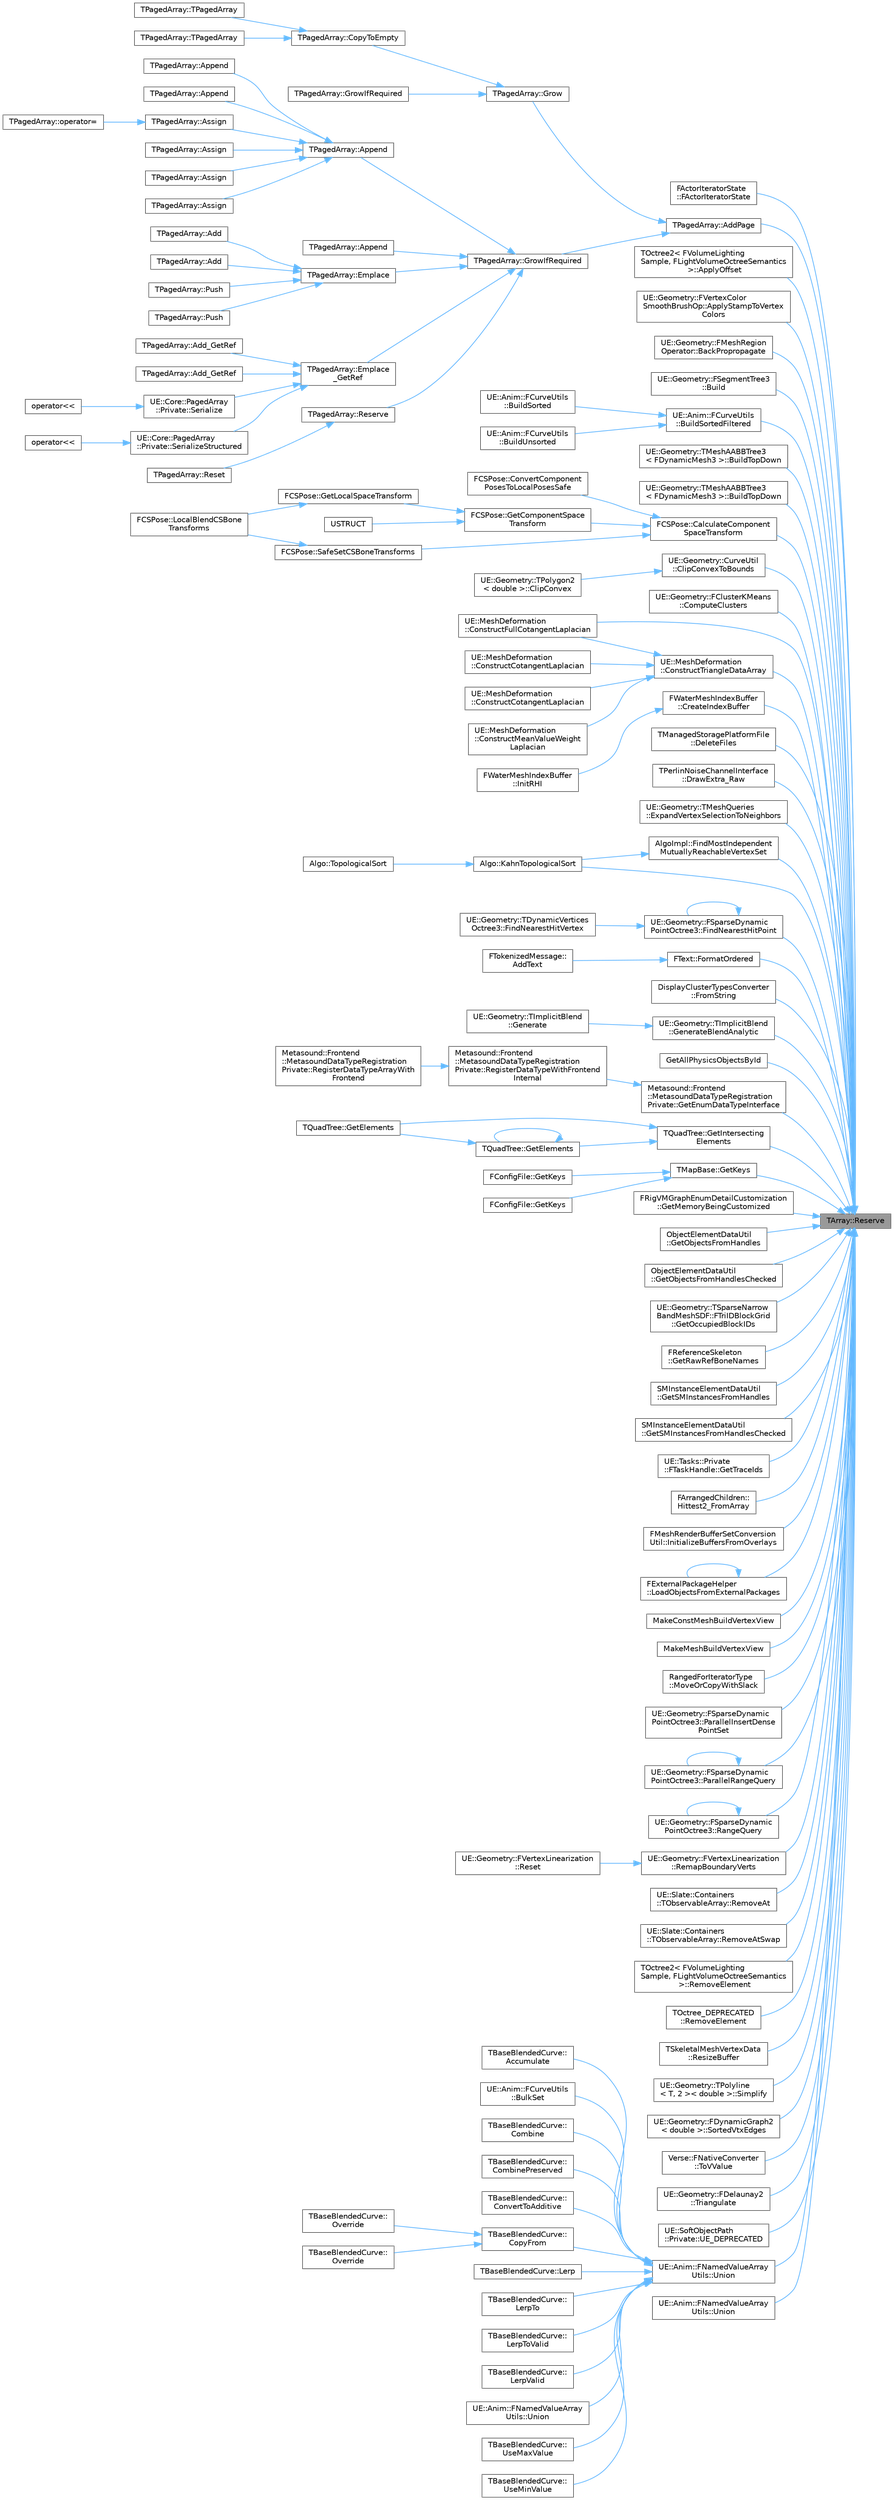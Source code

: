digraph "TArray::Reserve"
{
 // INTERACTIVE_SVG=YES
 // LATEX_PDF_SIZE
  bgcolor="transparent";
  edge [fontname=Helvetica,fontsize=10,labelfontname=Helvetica,labelfontsize=10];
  node [fontname=Helvetica,fontsize=10,shape=box,height=0.2,width=0.4];
  rankdir="RL";
  Node1 [id="Node000001",label="TArray::Reserve",height=0.2,width=0.4,color="gray40", fillcolor="grey60", style="filled", fontcolor="black",tooltip="Reserves memory such that the array can contain at least Number elements."];
  Node1 -> Node2 [id="edge1_Node000001_Node000002",dir="back",color="steelblue1",style="solid",tooltip=" "];
  Node2 [id="Node000002",label="FActorIteratorState\l::FActorIteratorState",height=0.2,width=0.4,color="grey40", fillcolor="white", style="filled",URL="$de/d65/classFActorIteratorState.html#aa6366dce11a363f50497f1adee05f097",tooltip="Default ctor, inits everything."];
  Node1 -> Node3 [id="edge2_Node000001_Node000003",dir="back",color="steelblue1",style="solid",tooltip=" "];
  Node3 [id="Node000003",label="TPagedArray::AddPage",height=0.2,width=0.4,color="grey40", fillcolor="white", style="filled",URL="$d7/d79/classTPagedArray.html#a7ca5f21eb3bf5b5da75d50e7d2ada047",tooltip=" "];
  Node3 -> Node4 [id="edge3_Node000003_Node000004",dir="back",color="steelblue1",style="solid",tooltip=" "];
  Node4 [id="Node000004",label="TPagedArray::Grow",height=0.2,width=0.4,color="grey40", fillcolor="white", style="filled",URL="$d7/d79/classTPagedArray.html#a20c3390e138a8c464cd96af05489a80d",tooltip=" "];
  Node4 -> Node5 [id="edge4_Node000004_Node000005",dir="back",color="steelblue1",style="solid",tooltip=" "];
  Node5 [id="Node000005",label="TPagedArray::CopyToEmpty",height=0.2,width=0.4,color="grey40", fillcolor="white", style="filled",URL="$d7/d79/classTPagedArray.html#a9f9632d616afd0052a43fa97f29267de",tooltip=" "];
  Node5 -> Node6 [id="edge5_Node000005_Node000006",dir="back",color="steelblue1",style="solid",tooltip=" "];
  Node6 [id="Node000006",label="TPagedArray::TPagedArray",height=0.2,width=0.4,color="grey40", fillcolor="white", style="filled",URL="$d7/d79/classTPagedArray.html#a94fe66bae586cc96c0fe63f9ff513b94",tooltip=" "];
  Node5 -> Node7 [id="edge6_Node000005_Node000007",dir="back",color="steelblue1",style="solid",tooltip=" "];
  Node7 [id="Node000007",label="TPagedArray::TPagedArray",height=0.2,width=0.4,color="grey40", fillcolor="white", style="filled",URL="$d7/d79/classTPagedArray.html#adab0d231f91f419473f699d3709c423c",tooltip=" "];
  Node4 -> Node8 [id="edge7_Node000004_Node000008",dir="back",color="steelblue1",style="solid",tooltip=" "];
  Node8 [id="Node000008",label="TPagedArray::GrowIfRequired",height=0.2,width=0.4,color="grey40", fillcolor="white", style="filled",URL="$d7/d79/classTPagedArray.html#a57f7caef241afdf5bb65434654c7e31b",tooltip=" "];
  Node3 -> Node9 [id="edge8_Node000003_Node000009",dir="back",color="steelblue1",style="solid",tooltip=" "];
  Node9 [id="Node000009",label="TPagedArray::GrowIfRequired",height=0.2,width=0.4,color="grey40", fillcolor="white", style="filled",URL="$d7/d79/classTPagedArray.html#a610a298d9193d908fc9bf4f001e5b303",tooltip=" "];
  Node9 -> Node10 [id="edge9_Node000009_Node000010",dir="back",color="steelblue1",style="solid",tooltip=" "];
  Node10 [id="Node000010",label="TPagedArray::Append",height=0.2,width=0.4,color="grey40", fillcolor="white", style="filled",URL="$d7/d79/classTPagedArray.html#ab3cfbbc001fcde443381e6caaeddfcfc",tooltip=" "];
  Node10 -> Node11 [id="edge10_Node000010_Node000011",dir="back",color="steelblue1",style="solid",tooltip=" "];
  Node11 [id="Node000011",label="TPagedArray::Append",height=0.2,width=0.4,color="grey40", fillcolor="white", style="filled",URL="$d7/d79/classTPagedArray.html#ae427dc87a0e2437af33356c8438f9916",tooltip=" "];
  Node10 -> Node12 [id="edge11_Node000010_Node000012",dir="back",color="steelblue1",style="solid",tooltip=" "];
  Node12 [id="Node000012",label="TPagedArray::Append",height=0.2,width=0.4,color="grey40", fillcolor="white", style="filled",URL="$d7/d79/classTPagedArray.html#aa9d57b9e7e24774531ad0134773f0131",tooltip=" "];
  Node10 -> Node13 [id="edge12_Node000010_Node000013",dir="back",color="steelblue1",style="solid",tooltip=" "];
  Node13 [id="Node000013",label="TPagedArray::Assign",height=0.2,width=0.4,color="grey40", fillcolor="white", style="filled",URL="$d7/d79/classTPagedArray.html#a6a95b0b2ec8d29d0fe5a03717d72f4aa",tooltip="Assigns the parameter contiguous range to this container."];
  Node13 -> Node14 [id="edge13_Node000013_Node000014",dir="back",color="steelblue1",style="solid",tooltip=" "];
  Node14 [id="Node000014",label="TPagedArray::operator=",height=0.2,width=0.4,color="grey40", fillcolor="white", style="filled",URL="$d7/d79/classTPagedArray.html#ab0c0e6f214956bda3c36be5600eaefd9",tooltip=" "];
  Node10 -> Node15 [id="edge14_Node000010_Node000015",dir="back",color="steelblue1",style="solid",tooltip=" "];
  Node15 [id="Node000015",label="TPagedArray::Assign",height=0.2,width=0.4,color="grey40", fillcolor="white", style="filled",URL="$d7/d79/classTPagedArray.html#af16caf45e44f52cd2b31ed6e37c9cd3c",tooltip="Assigns a compatible paged array to this container."];
  Node10 -> Node16 [id="edge15_Node000010_Node000016",dir="back",color="steelblue1",style="solid",tooltip=" "];
  Node16 [id="Node000016",label="TPagedArray::Assign",height=0.2,width=0.4,color="grey40", fillcolor="white", style="filled",URL="$d7/d79/classTPagedArray.html#a44361f891e94c8444eeef330ecd144e8",tooltip=" "];
  Node10 -> Node17 [id="edge16_Node000010_Node000017",dir="back",color="steelblue1",style="solid",tooltip=" "];
  Node17 [id="Node000017",label="TPagedArray::Assign",height=0.2,width=0.4,color="grey40", fillcolor="white", style="filled",URL="$d7/d79/classTPagedArray.html#a5dd7d143e27344c607ab41c478dc1565",tooltip=" "];
  Node9 -> Node18 [id="edge17_Node000009_Node000018",dir="back",color="steelblue1",style="solid",tooltip=" "];
  Node18 [id="Node000018",label="TPagedArray::Append",height=0.2,width=0.4,color="grey40", fillcolor="white", style="filled",URL="$d7/d79/classTPagedArray.html#a955ca7ecd13df3a98fc687b1dadacf6b",tooltip=" "];
  Node9 -> Node19 [id="edge18_Node000009_Node000019",dir="back",color="steelblue1",style="solid",tooltip=" "];
  Node19 [id="Node000019",label="TPagedArray::Emplace",height=0.2,width=0.4,color="grey40", fillcolor="white", style="filled",URL="$d7/d79/classTPagedArray.html#aecd63721676603d87c2dc9f7623064e1",tooltip=" "];
  Node19 -> Node20 [id="edge19_Node000019_Node000020",dir="back",color="steelblue1",style="solid",tooltip=" "];
  Node20 [id="Node000020",label="TPagedArray::Add",height=0.2,width=0.4,color="grey40", fillcolor="white", style="filled",URL="$d7/d79/classTPagedArray.html#a296647eecbefcbfe42e81380c5fac41a",tooltip=" "];
  Node19 -> Node21 [id="edge20_Node000019_Node000021",dir="back",color="steelblue1",style="solid",tooltip=" "];
  Node21 [id="Node000021",label="TPagedArray::Add",height=0.2,width=0.4,color="grey40", fillcolor="white", style="filled",URL="$d7/d79/classTPagedArray.html#aba0815fbac55aca61ea54793f715db10",tooltip=" "];
  Node19 -> Node22 [id="edge21_Node000019_Node000022",dir="back",color="steelblue1",style="solid",tooltip=" "];
  Node22 [id="Node000022",label="TPagedArray::Push",height=0.2,width=0.4,color="grey40", fillcolor="white", style="filled",URL="$d7/d79/classTPagedArray.html#afabc1c91c3b798533785532606a3a1d2",tooltip=" "];
  Node19 -> Node23 [id="edge22_Node000019_Node000023",dir="back",color="steelblue1",style="solid",tooltip=" "];
  Node23 [id="Node000023",label="TPagedArray::Push",height=0.2,width=0.4,color="grey40", fillcolor="white", style="filled",URL="$d7/d79/classTPagedArray.html#ae24f85c10aeccbca9da7658ae0bb6948",tooltip=" "];
  Node9 -> Node24 [id="edge23_Node000009_Node000024",dir="back",color="steelblue1",style="solid",tooltip=" "];
  Node24 [id="Node000024",label="TPagedArray::Emplace\l_GetRef",height=0.2,width=0.4,color="grey40", fillcolor="white", style="filled",URL="$d7/d79/classTPagedArray.html#aee10d3ea660a717961e98949983a8e5c",tooltip=" "];
  Node24 -> Node25 [id="edge24_Node000024_Node000025",dir="back",color="steelblue1",style="solid",tooltip=" "];
  Node25 [id="Node000025",label="TPagedArray::Add_GetRef",height=0.2,width=0.4,color="grey40", fillcolor="white", style="filled",URL="$d7/d79/classTPagedArray.html#ab75e9500a65366118359ebadc8e6134c",tooltip=" "];
  Node24 -> Node26 [id="edge25_Node000024_Node000026",dir="back",color="steelblue1",style="solid",tooltip=" "];
  Node26 [id="Node000026",label="TPagedArray::Add_GetRef",height=0.2,width=0.4,color="grey40", fillcolor="white", style="filled",URL="$d7/d79/classTPagedArray.html#abe83f7fc25f11cfaa00462fa2abaff84",tooltip=" "];
  Node24 -> Node27 [id="edge26_Node000024_Node000027",dir="back",color="steelblue1",style="solid",tooltip=" "];
  Node27 [id="Node000027",label="UE::Core::PagedArray\l::Private::Serialize",height=0.2,width=0.4,color="grey40", fillcolor="white", style="filled",URL="$de/d85/namespaceUE_1_1Core_1_1PagedArray_1_1Private.html#ad3c1f39e1faabe46aab502f06acc2a34",tooltip="Serializer."];
  Node27 -> Node28 [id="edge27_Node000027_Node000028",dir="back",color="steelblue1",style="solid",tooltip=" "];
  Node28 [id="Node000028",label="operator\<\<",height=0.2,width=0.4,color="grey40", fillcolor="white", style="filled",URL="$db/d0b/Runtime_2Core_2Public_2Containers_2PagedArray_8h.html#ab0532909fc7fb71796b2306ce3fd1596",tooltip="Serializer."];
  Node24 -> Node29 [id="edge28_Node000024_Node000029",dir="back",color="steelblue1",style="solid",tooltip=" "];
  Node29 [id="Node000029",label="UE::Core::PagedArray\l::Private::SerializeStructured",height=0.2,width=0.4,color="grey40", fillcolor="white", style="filled",URL="$de/d85/namespaceUE_1_1Core_1_1PagedArray_1_1Private.html#a7465d89bc6a2ae1b4125f893a99e1d83",tooltip="Structured archive serializer."];
  Node29 -> Node30 [id="edge29_Node000029_Node000030",dir="back",color="steelblue1",style="solid",tooltip=" "];
  Node30 [id="Node000030",label="operator\<\<",height=0.2,width=0.4,color="grey40", fillcolor="white", style="filled",URL="$db/d0b/Runtime_2Core_2Public_2Containers_2PagedArray_8h.html#abd9ea84a494c08b985861d4df3c7152f",tooltip="Structured archive serializer."];
  Node9 -> Node31 [id="edge30_Node000009_Node000031",dir="back",color="steelblue1",style="solid",tooltip=" "];
  Node31 [id="Node000031",label="TPagedArray::Reserve",height=0.2,width=0.4,color="grey40", fillcolor="white", style="filled",URL="$d7/d79/classTPagedArray.html#a5a93a3e39821c675fb1bb8dcd220a39e",tooltip=" "];
  Node31 -> Node32 [id="edge31_Node000031_Node000032",dir="back",color="steelblue1",style="solid",tooltip=" "];
  Node32 [id="Node000032",label="TPagedArray::Reset",height=0.2,width=0.4,color="grey40", fillcolor="white", style="filled",URL="$d7/d79/classTPagedArray.html#a080911953c10df040f94cc6ff6b138be",tooltip=" "];
  Node1 -> Node33 [id="edge32_Node000001_Node000033",dir="back",color="steelblue1",style="solid",tooltip=" "];
  Node33 [id="Node000033",label="TOctree2\< FVolumeLighting\lSample, FLightVolumeOctreeSemantics\l \>::ApplyOffset",height=0.2,width=0.4,color="grey40", fillcolor="white", style="filled",URL="$db/d87/classTOctree2.html#aee8b7946ce5fbf327e1eb0adfaab2579",tooltip=" "];
  Node1 -> Node34 [id="edge33_Node000001_Node000034",dir="back",color="steelblue1",style="solid",tooltip=" "];
  Node34 [id="Node000034",label="UE::Geometry::FVertexColor\lSmoothBrushOp::ApplyStampToVertex\lColors",height=0.2,width=0.4,color="grey40", fillcolor="white", style="filled",URL="$db/d0d/classUE_1_1Geometry_1_1FVertexColorSmoothBrushOp.html#a284cfdb058fd4d6a1687d84f06469a23",tooltip=" "];
  Node1 -> Node35 [id="edge34_Node000001_Node000035",dir="back",color="steelblue1",style="solid",tooltip=" "];
  Node35 [id="Node000035",label="UE::Geometry::FMeshRegion\lOperator::BackPropropagate",height=0.2,width=0.4,color="grey40", fillcolor="white", style="filled",URL="$dd/d79/classUE_1_1Geometry_1_1FMeshRegionOperator.html#a8245e749a2957ff595febab90d9dc579",tooltip="Remove the original submesh region and merge in the remeshed version."];
  Node1 -> Node36 [id="edge35_Node000001_Node000036",dir="back",color="steelblue1",style="solid",tooltip=" "];
  Node36 [id="Node000036",label="UE::Geometry::FSegmentTree3\l::Build",height=0.2,width=0.4,color="grey40", fillcolor="white", style="filled",URL="$df/df4/classUE_1_1Geometry_1_1FSegmentTree3.html#a3ef790035c5717264601818790313a2c",tooltip="Build the segment tree based on the given Enumerable (ie something that supports a range-based for lo..."];
  Node1 -> Node37 [id="edge36_Node000001_Node000037",dir="back",color="steelblue1",style="solid",tooltip=" "];
  Node37 [id="Node000037",label="UE::Anim::FCurveUtils\l::BuildSortedFiltered",height=0.2,width=0.4,color="grey40", fillcolor="white", style="filled",URL="$d7/d7e/structUE_1_1Anim_1_1FCurveUtils.html#a9bcdcbf2f740cf299d504e20bbe43791",tooltip=" "];
  Node37 -> Node38 [id="edge37_Node000037_Node000038",dir="back",color="steelblue1",style="solid",tooltip=" "];
  Node38 [id="Node000038",label="UE::Anim::FCurveUtils\l::BuildSorted",height=0.2,width=0.4,color="grey40", fillcolor="white", style="filled",URL="$d7/d7e/structUE_1_1Anim_1_1FCurveUtils.html#adfc5d61f31d62d6a324b0db8a50a5bd7",tooltip=" "];
  Node37 -> Node39 [id="edge38_Node000037_Node000039",dir="back",color="steelblue1",style="solid",tooltip=" "];
  Node39 [id="Node000039",label="UE::Anim::FCurveUtils\l::BuildUnsorted",height=0.2,width=0.4,color="grey40", fillcolor="white", style="filled",URL="$d7/d7e/structUE_1_1Anim_1_1FCurveUtils.html#a057de551fa386ad635d95cd05788b0b7",tooltip=" "];
  Node1 -> Node40 [id="edge39_Node000001_Node000040",dir="back",color="steelblue1",style="solid",tooltip=" "];
  Node40 [id="Node000040",label="UE::Geometry::TMeshAABBTree3\l\< FDynamicMesh3 \>::BuildTopDown",height=0.2,width=0.4,color="grey40", fillcolor="white", style="filled",URL="$dc/dc1/classUE_1_1Geometry_1_1TMeshAABBTree3.html#a4a243c6ea6cf2862d919f19c89b9a973",tooltip=" "];
  Node1 -> Node41 [id="edge40_Node000001_Node000041",dir="back",color="steelblue1",style="solid",tooltip=" "];
  Node41 [id="Node000041",label="UE::Geometry::TMeshAABBTree3\l\< FDynamicMesh3 \>::BuildTopDown",height=0.2,width=0.4,color="grey40", fillcolor="white", style="filled",URL="$dc/dc1/classUE_1_1Geometry_1_1TMeshAABBTree3.html#a2dc26e7711a380b7f8fd791feebc8530",tooltip=" "];
  Node1 -> Node42 [id="edge41_Node000001_Node000042",dir="back",color="steelblue1",style="solid",tooltip=" "];
  Node42 [id="Node000042",label="FCSPose::CalculateComponent\lSpaceTransform",height=0.2,width=0.4,color="grey40", fillcolor="white", style="filled",URL="$da/d72/structFCSPose.html#abb4e2a4a650a39e3b9b5c273b01277b5",tooltip=" "];
  Node42 -> Node43 [id="edge42_Node000042_Node000043",dir="back",color="steelblue1",style="solid",tooltip=" "];
  Node43 [id="Node000043",label="FCSPose::ConvertComponent\lPosesToLocalPosesSafe",height=0.2,width=0.4,color="grey40", fillcolor="white", style="filled",URL="$da/d72/structFCSPose.html#a9cc93ab66ffa5ec929dcd70227c4157a",tooltip="This function convert component space to local space to OutPose."];
  Node42 -> Node44 [id="edge43_Node000042_Node000044",dir="back",color="steelblue1",style="solid",tooltip=" "];
  Node44 [id="Node000044",label="FCSPose::GetComponentSpace\lTransform",height=0.2,width=0.4,color="grey40", fillcolor="white", style="filled",URL="$da/d72/structFCSPose.html#aec877527a5e23890806b3b62be4c7427",tooltip=" "];
  Node44 -> Node45 [id="edge44_Node000044_Node000045",dir="back",color="steelblue1",style="solid",tooltip=" "];
  Node45 [id="Node000045",label="FCSPose::GetLocalSpaceTransform",height=0.2,width=0.4,color="grey40", fillcolor="white", style="filled",URL="$da/d72/structFCSPose.html#a257a66e26fb556ceba9e159debaa3009",tooltip=" "];
  Node45 -> Node46 [id="edge45_Node000045_Node000046",dir="back",color="steelblue1",style="solid",tooltip=" "];
  Node46 [id="Node000046",label="FCSPose::LocalBlendCSBone\lTransforms",height=0.2,width=0.4,color="grey40", fillcolor="white", style="filled",URL="$da/d72/structFCSPose.html#af43ff1fb954084f8c5135898d028e56c",tooltip="Blends Component Space transforms to MeshPose in Local Space."];
  Node44 -> Node47 [id="edge46_Node000044_Node000047",dir="back",color="steelblue1",style="solid",tooltip=" "];
  Node47 [id="Node000047",label="USTRUCT",height=0.2,width=0.4,color="grey40", fillcolor="white", style="filled",URL="$d4/d1c/BoneSocketReference_8h.html#ab7913bef759581ac143aecc7124c6909",tooltip=" "];
  Node42 -> Node48 [id="edge47_Node000042_Node000048",dir="back",color="steelblue1",style="solid",tooltip=" "];
  Node48 [id="Node000048",label="FCSPose::SafeSetCSBoneTransforms",height=0.2,width=0.4,color="grey40", fillcolor="white", style="filled",URL="$da/d72/structFCSPose.html#a6608f767b0423f0b6c69e4635d7bd6d7",tooltip="Set a bunch of Component Space Bone Transforms."];
  Node48 -> Node46 [id="edge48_Node000048_Node000046",dir="back",color="steelblue1",style="solid",tooltip=" "];
  Node1 -> Node49 [id="edge49_Node000001_Node000049",dir="back",color="steelblue1",style="solid",tooltip=" "];
  Node49 [id="Node000049",label="UE::Geometry::CurveUtil\l::ClipConvexToBounds",height=0.2,width=0.4,color="grey40", fillcolor="white", style="filled",URL="$d7/dd2/namespaceUE_1_1Geometry_1_1CurveUtil.html#ab95013c4572c629b52a53a921a5dc120",tooltip="Use the Sutherland–Hodgman algorithm to clip the vertices to the given bounds Note if the path/polygo..."];
  Node49 -> Node50 [id="edge50_Node000049_Node000050",dir="back",color="steelblue1",style="solid",tooltip=" "];
  Node50 [id="Node000050",label="UE::Geometry::TPolygon2\l\< double \>::ClipConvex",height=0.2,width=0.4,color="grey40", fillcolor="white", style="filled",URL="$d0/df8/classUE_1_1Geometry_1_1TPolygon2.html#a8f14fc0c918d69c0db0f5a214c4e1962",tooltip=" "];
  Node1 -> Node51 [id="edge51_Node000001_Node000051",dir="back",color="steelblue1",style="solid",tooltip=" "];
  Node51 [id="Node000051",label="UE::Geometry::FClusterKMeans\l::ComputeClusters",height=0.2,width=0.4,color="grey40", fillcolor="white", style="filled",URL="$d7/dc1/structUE_1_1Geometry_1_1FClusterKMeans.html#abb849bcf81cc079171aba43a29f63da4",tooltip="Compute the K-Means clustering of FVector points."];
  Node1 -> Node52 [id="edge52_Node000001_Node000052",dir="back",color="steelblue1",style="solid",tooltip=" "];
  Node52 [id="Node000052",label="UE::MeshDeformation\l::ConstructFullCotangentLaplacian",height=0.2,width=0.4,color="grey40", fillcolor="white", style="filled",URL="$da/df1/namespaceUE_1_1MeshDeformation.html#ae792924418f806431fc29afa28c3716f",tooltip="Construct sparse Cotangent Laplacian matrix."];
  Node1 -> Node53 [id="edge53_Node000001_Node000053",dir="back",color="steelblue1",style="solid",tooltip=" "];
  Node53 [id="Node000053",label="UE::MeshDeformation\l::ConstructTriangleDataArray",height=0.2,width=0.4,color="grey40", fillcolor="white", style="filled",URL="$da/df1/namespaceUE_1_1MeshDeformation.html#ad8780349428dfee6b9e4c2b338ee5ffc",tooltip="Return and array in triangle order that holds the per-triangle derived data needed."];
  Node53 -> Node54 [id="edge54_Node000053_Node000054",dir="back",color="steelblue1",style="solid",tooltip=" "];
  Node54 [id="Node000054",label="UE::MeshDeformation\l::ConstructCotangentLaplacian",height=0.2,width=0.4,color="grey40", fillcolor="white", style="filled",URL="$da/df1/namespaceUE_1_1MeshDeformation.html#abb5ba9e1b374edf6d77271067c602718",tooltip="Construct a sparse matrix representation using a cotangent-weighted Laplacian."];
  Node53 -> Node55 [id="edge55_Node000053_Node000055",dir="back",color="steelblue1",style="solid",tooltip=" "];
  Node55 [id="Node000055",label="UE::MeshDeformation\l::ConstructCotangentLaplacian",height=0.2,width=0.4,color="grey40", fillcolor="white", style="filled",URL="$da/df1/namespaceUE_1_1MeshDeformation.html#aaf997123f9e9bc9c6853c6ba0330b986",tooltip="Construct a sparse matrix representation using a pre-multiplied cotangent-weighted Laplacian."];
  Node53 -> Node52 [id="edge56_Node000053_Node000052",dir="back",color="steelblue1",style="solid",tooltip=" "];
  Node53 -> Node56 [id="edge57_Node000053_Node000056",dir="back",color="steelblue1",style="solid",tooltip=" "];
  Node56 [id="Node000056",label="UE::MeshDeformation\l::ConstructMeanValueWeight\lLaplacian",height=0.2,width=0.4,color="grey40", fillcolor="white", style="filled",URL="$da/df1/namespaceUE_1_1MeshDeformation.html#a8cfb166d2dee288b2c69e7a3942f1f16",tooltip="Construct a sparse matrix representation using a meanvalue-weighted Laplacian."];
  Node1 -> Node57 [id="edge58_Node000001_Node000057",dir="back",color="steelblue1",style="solid",tooltip=" "];
  Node57 [id="Node000057",label="FWaterMeshIndexBuffer\l::CreateIndexBuffer",height=0.2,width=0.4,color="grey40", fillcolor="white", style="filled",URL="$de/dc5/classFWaterMeshIndexBuffer.html#a0e5a43a8de537b18aad7a34446bd1742",tooltip=" "];
  Node57 -> Node58 [id="edge59_Node000057_Node000058",dir="back",color="steelblue1",style="solid",tooltip=" "];
  Node58 [id="Node000058",label="FWaterMeshIndexBuffer\l::InitRHI",height=0.2,width=0.4,color="grey40", fillcolor="white", style="filled",URL="$de/dc5/classFWaterMeshIndexBuffer.html#af27be0eeaa1f035fae2224d7ba554435",tooltip="Initializes the RHI resources used by this resource."];
  Node1 -> Node59 [id="edge60_Node000001_Node000059",dir="back",color="steelblue1",style="solid",tooltip=" "];
  Node59 [id="Node000059",label="TManagedStoragePlatformFile\l::DeleteFiles",height=0.2,width=0.4,color="grey40", fillcolor="white", style="filled",URL="$dd/d11/classTManagedStoragePlatformFile.html#a84f57f838858e5efce621cfe99c3cf60",tooltip=" "];
  Node1 -> Node60 [id="edge61_Node000001_Node000060",dir="back",color="steelblue1",style="solid",tooltip=" "];
  Node60 [id="Node000060",label="TPerlinNoiseChannelInterface\l::DrawExtra_Raw",height=0.2,width=0.4,color="grey40", fillcolor="white", style="filled",URL="$d5/d50/structTPerlinNoiseChannelInterface.html#af1d8ce8ee95e15f3470f0a8dd8f50828",tooltip="Draw additional content in addition to keys for a particular channel."];
  Node1 -> Node61 [id="edge62_Node000001_Node000061",dir="back",color="steelblue1",style="solid",tooltip=" "];
  Node61 [id="Node000061",label="UE::Geometry::TMeshQueries\l::ExpandVertexSelectionToNeighbors",height=0.2,width=0.4,color="grey40", fillcolor="white", style="filled",URL="$dd/d39/classUE_1_1Geometry_1_1TMeshQueries.html#aaa057d321de86c6c3f584f7edfae3b14",tooltip="Expand selection of vertices with one-ring neighbors."];
  Node1 -> Node62 [id="edge63_Node000001_Node000062",dir="back",color="steelblue1",style="solid",tooltip=" "];
  Node62 [id="Node000062",label="AlgoImpl::FindMostIndependent\lMutuallyReachableVertexSet",height=0.2,width=0.4,color="grey40", fillcolor="white", style="filled",URL="$db/d64/namespaceAlgoImpl.html#af38ce7f2d6efaf327a9c7223fdc54bbd",tooltip="Called when there is a MutuallyReachableVertexSet (aka no vertices are independent)."];
  Node62 -> Node63 [id="edge64_Node000062_Node000063",dir="back",color="steelblue1",style="solid",tooltip=" "];
  Node63 [id="Node000063",label="Algo::KahnTopologicalSort",height=0.2,width=0.4,color="grey40", fillcolor="white", style="filled",URL="$db/d33/namespaceAlgo.html#a231003554c827f132ff7e767bf161b4d",tooltip="Public entrypoint."];
  Node63 -> Node64 [id="edge65_Node000063_Node000064",dir="back",color="steelblue1",style="solid",tooltip=" "];
  Node64 [id="Node000064",label="Algo::TopologicalSort",height=0.2,width=0.4,color="grey40", fillcolor="white", style="filled",URL="$db/d33/namespaceAlgo.html#a019f59012ba87e9c255a73934d81f33b",tooltip="Sorts the given range in leaf to root order: For every pair of elements (A,B) where SortedIndex(A) < ..."];
  Node1 -> Node65 [id="edge66_Node000001_Node000065",dir="back",color="steelblue1",style="solid",tooltip=" "];
  Node65 [id="Node000065",label="UE::Geometry::FSparseDynamic\lPointOctree3::FindNearestHitPoint",height=0.2,width=0.4,color="grey40", fillcolor="white", style="filled",URL="$d4/dcf/classUE_1_1Geometry_1_1FSparseDynamicPointOctree3.html#af2d720191b7077e68d144ca3c07789c6",tooltip="Find nearest ray-hit point with Points in tree."];
  Node65 -> Node65 [id="edge67_Node000065_Node000065",dir="back",color="steelblue1",style="solid",tooltip=" "];
  Node65 -> Node66 [id="edge68_Node000065_Node000066",dir="back",color="steelblue1",style="solid",tooltip=" "];
  Node66 [id="Node000066",label="UE::Geometry::TDynamicVertices\lOctree3::FindNearestHitVertex",height=0.2,width=0.4,color="grey40", fillcolor="white", style="filled",URL="$d9/dd2/classUE_1_1Geometry_1_1TDynamicVerticesOctree3.html#ae5c0d2dcf9656c7e7e2f6aefb3a9559b",tooltip="Find the nearest triangle of the VertexSource that is hit by the ray."];
  Node1 -> Node67 [id="edge69_Node000001_Node000067",dir="back",color="steelblue1",style="solid",tooltip=" "];
  Node67 [id="Node000067",label="FText::FormatOrdered",height=0.2,width=0.4,color="grey40", fillcolor="white", style="filled",URL="$d0/dcb/classFText.html#a0afbb478d17519e3ce8428847a1fbe5d",tooltip="Format the given list of variadic values as ordered arguments within the given format pattern."];
  Node67 -> Node68 [id="edge70_Node000067_Node000068",dir="back",color="steelblue1",style="solid",tooltip=" "];
  Node68 [id="Node000068",label="FTokenizedMessage::\lAddText",height=0.2,width=0.4,color="grey40", fillcolor="white", style="filled",URL="$dc/dce/classFTokenizedMessage.html#a3818a8af16a25d998007b940f5e51cf0",tooltip="Adds a text token to a message as by calling FText::FormatOrdered."];
  Node1 -> Node69 [id="edge71_Node000001_Node000069",dir="back",color="steelblue1",style="solid",tooltip=" "];
  Node69 [id="Node000069",label="DisplayClusterTypesConverter\l::FromString",height=0.2,width=0.4,color="grey40", fillcolor="white", style="filled",URL="$d9/dcd/classDisplayClusterTypesConverter.html#a1ed098ec24969f2e820efd76d92ea0d3",tooltip=" "];
  Node1 -> Node70 [id="edge72_Node000001_Node000070",dir="back",color="steelblue1",style="solid",tooltip=" "];
  Node70 [id="Node000070",label="UE::Geometry::TImplicitBlend\l::GenerateBlendAnalytic",height=0.2,width=0.4,color="grey40", fillcolor="white", style="filled",URL="$d8/de6/classUE_1_1Geometry_1_1TImplicitBlend.html#abdce72be26126d5ded02fe7e29832f77",tooltip=" "];
  Node70 -> Node71 [id="edge73_Node000070_Node000071",dir="back",color="steelblue1",style="solid",tooltip=" "];
  Node71 [id="Node000071",label="UE::Geometry::TImplicitBlend\l::Generate",height=0.2,width=0.4,color="grey40", fillcolor="white", style="filled",URL="$d8/de6/classUE_1_1Geometry_1_1TImplicitBlend.html#a0ba1237734b4599aab6226b76ccf45cc",tooltip=" "];
  Node1 -> Node72 [id="edge74_Node000001_Node000072",dir="back",color="steelblue1",style="solid",tooltip=" "];
  Node72 [id="Node000072",label="GetAllPhysicsObjectsById",height=0.2,width=0.4,color="grey40", fillcolor="white", style="filled",URL="$d2/d1b/IPhysicsComponent_8h.html#af00fa74e9c64aaecb6fe34d9978b27b0",tooltip=" "];
  Node1 -> Node73 [id="edge75_Node000001_Node000073",dir="back",color="steelblue1",style="solid",tooltip=" "];
  Node73 [id="Node000073",label="Metasound::Frontend\l::MetasoundDataTypeRegistration\lPrivate::GetEnumDataTypeInterface",height=0.2,width=0.4,color="grey40", fillcolor="white", style="filled",URL="$db/d33/namespaceMetasound_1_1Frontend_1_1MetasoundDataTypeRegistrationPrivate.html#af3e7bc352d61d90e995a99a7bd98bef9",tooltip="Returns an IEnumDataTypeInterface pointer for the data type."];
  Node73 -> Node74 [id="edge76_Node000073_Node000074",dir="back",color="steelblue1",style="solid",tooltip=" "];
  Node74 [id="Node000074",label="Metasound::Frontend\l::MetasoundDataTypeRegistration\lPrivate::RegisterDataTypeWithFrontend\lInternal",height=0.2,width=0.4,color="grey40", fillcolor="white", style="filled",URL="$db/d33/namespaceMetasound_1_1Frontend_1_1MetasoundDataTypeRegistrationPrivate.html#ad2150ac5f95a74ee46e1bde4b05ba373",tooltip="Registers a data type with the MetaSound Frontend."];
  Node74 -> Node75 [id="edge77_Node000074_Node000075",dir="back",color="steelblue1",style="solid",tooltip=" "];
  Node75 [id="Node000075",label="Metasound::Frontend\l::MetasoundDataTypeRegistration\lPrivate::RegisterDataTypeArrayWith\lFrontend",height=0.2,width=0.4,color="grey40", fillcolor="white", style="filled",URL="$db/d33/namespaceMetasound_1_1Frontend_1_1MetasoundDataTypeRegistrationPrivate.html#a3887d9364b83a1031ad743c16652a912",tooltip="Registers an array of a data type with the MetaSound Frontend."];
  Node1 -> Node76 [id="edge78_Node000001_Node000076",dir="back",color="steelblue1",style="solid",tooltip=" "];
  Node76 [id="Node000076",label="TQuadTree::GetIntersecting\lElements",height=0.2,width=0.4,color="grey40", fillcolor="white", style="filled",URL="$d3/d67/classTQuadTree.html#af01d7fcf6f7070558187e5e62f82d9d1",tooltip="Given a list of nodes, return which ones actually intersect the box."];
  Node76 -> Node77 [id="edge79_Node000076_Node000077",dir="back",color="steelblue1",style="solid",tooltip=" "];
  Node77 [id="Node000077",label="TQuadTree::GetElements",height=0.2,width=0.4,color="grey40", fillcolor="white", style="filled",URL="$d3/d67/classTQuadTree.html#aff4691e80ff5353f20b25c99d3ec8cd0",tooltip="Given a 2D box, iterates over intersecting elements and execute the callback for each."];
  Node76 -> Node78 [id="edge80_Node000076_Node000078",dir="back",color="steelblue1",style="solid",tooltip=" "];
  Node78 [id="Node000078",label="TQuadTree::GetElements",height=0.2,width=0.4,color="grey40", fillcolor="white", style="filled",URL="$d3/d67/classTQuadTree.html#af40c10bea50a9d68d865bd90ce262ad3",tooltip="Given a 2D box, returns an array of elements within the box."];
  Node78 -> Node77 [id="edge81_Node000078_Node000077",dir="back",color="steelblue1",style="solid",tooltip=" "];
  Node78 -> Node78 [id="edge82_Node000078_Node000078",dir="back",color="steelblue1",style="solid",tooltip=" "];
  Node1 -> Node79 [id="edge83_Node000001_Node000079",dir="back",color="steelblue1",style="solid",tooltip=" "];
  Node79 [id="Node000079",label="TMapBase::GetKeys",height=0.2,width=0.4,color="grey40", fillcolor="white", style="filled",URL="$d8/dad/classTMapBase.html#aa255faa70da5216a492c0a59f1293d79",tooltip="Get the unique keys contained within this map."];
  Node79 -> Node80 [id="edge84_Node000079_Node000080",dir="back",color="steelblue1",style="solid",tooltip=" "];
  Node80 [id="Node000080",label="FConfigFile::GetKeys",height=0.2,width=0.4,color="grey40", fillcolor="white", style="filled",URL="$da/d8b/classFConfigFile.html#addd33012e38316cfc33dbc2b262758f8",tooltip=" "];
  Node79 -> Node81 [id="edge85_Node000079_Node000081",dir="back",color="steelblue1",style="solid",tooltip=" "];
  Node81 [id="Node000081",label="FConfigFile::GetKeys",height=0.2,width=0.4,color="grey40", fillcolor="white", style="filled",URL="$da/d8b/classFConfigFile.html#a6c5812068fc7d705b878ab4c20d0f374",tooltip=" "];
  Node1 -> Node82 [id="edge86_Node000001_Node000082",dir="back",color="steelblue1",style="solid",tooltip=" "];
  Node82 [id="Node000082",label="FRigVMGraphEnumDetailCustomization\l::GetMemoryBeingCustomized",height=0.2,width=0.4,color="grey40", fillcolor="white", style="filled",URL="$d2/d11/classFRigVMGraphEnumDetailCustomization.html#a19bfbc5572474c2bdb6c5a410d520844",tooltip=" "];
  Node1 -> Node83 [id="edge87_Node000001_Node000083",dir="back",color="steelblue1",style="solid",tooltip=" "];
  Node83 [id="Node000083",label="ObjectElementDataUtil\l::GetObjectsFromHandles",height=0.2,width=0.4,color="grey40", fillcolor="white", style="filled",URL="$d1/d3c/namespaceObjectElementDataUtil.html#a6dcc2b4cfcfbf736e77dd9bd0a51fd3a",tooltip="Attempt to get the objects from the given element handles."];
  Node1 -> Node84 [id="edge88_Node000001_Node000084",dir="back",color="steelblue1",style="solid",tooltip=" "];
  Node84 [id="Node000084",label="ObjectElementDataUtil\l::GetObjectsFromHandlesChecked",height=0.2,width=0.4,color="grey40", fillcolor="white", style="filled",URL="$d1/d3c/namespaceObjectElementDataUtil.html#a6e411b667446834f60d42d3efd51d6b5",tooltip="Attempt to get the objects from the given element handles, asserting if any element handle doesn't co..."];
  Node1 -> Node85 [id="edge89_Node000001_Node000085",dir="back",color="steelblue1",style="solid",tooltip=" "];
  Node85 [id="Node000085",label="UE::Geometry::TSparseNarrow\lBandMeshSDF::FTriIDBlockGrid\l::GetOccupiedBlockIDs",height=0.2,width=0.4,color="grey40", fillcolor="white", style="filled",URL="$d1/d39/structUE_1_1Geometry_1_1TSparseNarrowBandMeshSDF_1_1FTriIDBlockGrid.html#aa30cdb6d8264c6f8426b7e0637944b25",tooltip=" "];
  Node1 -> Node86 [id="edge90_Node000001_Node000086",dir="back",color="steelblue1",style="solid",tooltip=" "];
  Node86 [id="Node000086",label="FReferenceSkeleton\l::GetRawRefBoneNames",height=0.2,width=0.4,color="grey40", fillcolor="white", style="filled",URL="$d4/d8d/structFReferenceSkeleton.html#a304ab7dd434a0baeced7b531e98b58db",tooltip="Returns an array of raw bone names."];
  Node1 -> Node87 [id="edge91_Node000001_Node000087",dir="back",color="steelblue1",style="solid",tooltip=" "];
  Node87 [id="Node000087",label="SMInstanceElementDataUtil\l::GetSMInstancesFromHandles",height=0.2,width=0.4,color="grey40", fillcolor="white", style="filled",URL="$d0/d9f/namespaceSMInstanceElementDataUtil.html#a6a11d348388aa2b64f30e6b7a7bdc368",tooltip="Attempt to get the static mesh instance IDs from the given element handles."];
  Node1 -> Node88 [id="edge92_Node000001_Node000088",dir="back",color="steelblue1",style="solid",tooltip=" "];
  Node88 [id="Node000088",label="SMInstanceElementDataUtil\l::GetSMInstancesFromHandlesChecked",height=0.2,width=0.4,color="grey40", fillcolor="white", style="filled",URL="$d0/d9f/namespaceSMInstanceElementDataUtil.html#a9f1d32a24da0bc54b7ff4788a50893bb",tooltip="Attempt to get the static mesh instance IDs from the given element handles, asserting if any element ..."];
  Node1 -> Node89 [id="edge93_Node000001_Node000089",dir="back",color="steelblue1",style="solid",tooltip=" "];
  Node89 [id="Node000089",label="UE::Tasks::Private\l::FTaskHandle::GetTraceIds",height=0.2,width=0.4,color="grey40", fillcolor="white", style="filled",URL="$d5/d7b/classUE_1_1Tasks_1_1Private_1_1FTaskHandle.html#ad876803479a6d006a435f42689f0f412",tooltip=" "];
  Node1 -> Node90 [id="edge94_Node000001_Node000090",dir="back",color="steelblue1",style="solid",tooltip=" "];
  Node90 [id="Node000090",label="FArrangedChildren::\lHittest2_FromArray",height=0.2,width=0.4,color="grey40", fillcolor="white", style="filled",URL="$d4/d47/classFArrangedChildren.html#a37a67f637223d8c7f9e3ec9f6aad11fb",tooltip=" "];
  Node1 -> Node91 [id="edge95_Node000001_Node000091",dir="back",color="steelblue1",style="solid",tooltip=" "];
  Node91 [id="Node000091",label="FMeshRenderBufferSetConversion\lUtil::InitializeBuffersFromOverlays",height=0.2,width=0.4,color="grey40", fillcolor="white", style="filled",URL="$d9/d3f/structFMeshRenderBufferSetConversionUtil.html#ac2a9220c7dd07dbc583f033aab1deee8",tooltip="Initialize rendering buffers from given attribute overlays."];
  Node1 -> Node63 [id="edge96_Node000001_Node000063",dir="back",color="steelblue1",style="solid",tooltip=" "];
  Node1 -> Node92 [id="edge97_Node000001_Node000092",dir="back",color="steelblue1",style="solid",tooltip=" "];
  Node92 [id="Node000092",label="FExternalPackageHelper\l::LoadObjectsFromExternalPackages",height=0.2,width=0.4,color="grey40", fillcolor="white", style="filled",URL="$da/da8/classFExternalPackageHelper.html#a70523e319a481ca08695a24c6ab949f9",tooltip="Loads objects from an external package."];
  Node92 -> Node92 [id="edge98_Node000092_Node000092",dir="back",color="steelblue1",style="solid",tooltip=" "];
  Node1 -> Node93 [id="edge99_Node000001_Node000093",dir="back",color="steelblue1",style="solid",tooltip=" "];
  Node93 [id="Node000093",label="MakeConstMeshBuildVertexView",height=0.2,width=0.4,color="grey40", fillcolor="white", style="filled",URL="$d0/dc5/Components_8h.html#a4866208c35de5b8da14102fd3cef3ce9",tooltip=" "];
  Node1 -> Node94 [id="edge100_Node000001_Node000094",dir="back",color="steelblue1",style="solid",tooltip=" "];
  Node94 [id="Node000094",label="MakeMeshBuildVertexView",height=0.2,width=0.4,color="grey40", fillcolor="white", style="filled",URL="$d0/dc5/Components_8h.html#a182108c9343323f1e556f46db7661a4e",tooltip="Make a strided mesh build vertex view from FMeshBuildVertexData."];
  Node1 -> Node95 [id="edge101_Node000001_Node000095",dir="back",color="steelblue1",style="solid",tooltip=" "];
  Node95 [id="Node000095",label="RangedForIteratorType\l::MoveOrCopyWithSlack",height=0.2,width=0.4,color="grey40", fillcolor="white", style="filled",URL="$d4/d52/classTArray.html#a9103e18bea099a94f10b7eefea815165",tooltip=" "];
  Node1 -> Node96 [id="edge102_Node000001_Node000096",dir="back",color="steelblue1",style="solid",tooltip=" "];
  Node96 [id="Node000096",label="UE::Geometry::FSparseDynamic\lPointOctree3::ParallelInsertDense\lPointSet",height=0.2,width=0.4,color="grey40", fillcolor="white", style="filled",URL="$d4/dcf/classUE_1_1Geometry_1_1FSparseDynamicPointOctree3.html#a4dd5e627ca0df8e0fcd0bd51802fc870",tooltip="Insert a set of dense points with IDs in range [0, MaxPointID-1], in parallel."];
  Node1 -> Node97 [id="edge103_Node000001_Node000097",dir="back",color="steelblue1",style="solid",tooltip=" "];
  Node97 [id="Node000097",label="UE::Geometry::FSparseDynamic\lPointOctree3::ParallelRangeQuery",height=0.2,width=0.4,color="grey40", fillcolor="white", style="filled",URL="$d4/dcf/classUE_1_1Geometry_1_1FSparseDynamicPointOctree3.html#ae1432baa21f90d32760776f17945a9cb",tooltip="Collect PointIDs from all the cells with bounding boxes that intersect Bounds, where PredicateFunc pa..."];
  Node97 -> Node97 [id="edge104_Node000097_Node000097",dir="back",color="steelblue1",style="solid",tooltip=" "];
  Node1 -> Node98 [id="edge105_Node000001_Node000098",dir="back",color="steelblue1",style="solid",tooltip=" "];
  Node98 [id="Node000098",label="UE::Geometry::FSparseDynamic\lPointOctree3::RangeQuery",height=0.2,width=0.4,color="grey40", fillcolor="white", style="filled",URL="$d4/dcf/classUE_1_1Geometry_1_1FSparseDynamicPointOctree3.html#aae86745a1b8d2397a3188b58a5bc6013",tooltip="Collect PointIDs from all the cells with bounding boxes that intersect Bounds, where PredicateFunc pa..."];
  Node98 -> Node98 [id="edge106_Node000098_Node000098",dir="back",color="steelblue1",style="solid",tooltip=" "];
  Node1 -> Node99 [id="edge107_Node000001_Node000099",dir="back",color="steelblue1",style="solid",tooltip=" "];
  Node99 [id="Node000099",label="UE::Geometry::FVertexLinearization\l::RemapBoundaryVerts",height=0.2,width=0.4,color="grey40", fillcolor="white", style="filled",URL="$d8/df4/classUE_1_1Geometry_1_1FVertexLinearization.html#a0b0c5516b73379ecc11a4f2ad9d00af2",tooltip=" "];
  Node99 -> Node100 [id="edge108_Node000099_Node000100",dir="back",color="steelblue1",style="solid",tooltip=" "];
  Node100 [id="Node000100",label="UE::Geometry::FVertexLinearization\l::Reset",height=0.2,width=0.4,color="grey40", fillcolor="white", style="filled",URL="$d8/df4/classUE_1_1Geometry_1_1FVertexLinearization.html#a9a2c0ec95a622b43382f20fdf1cd1634",tooltip=" "];
  Node1 -> Node101 [id="edge109_Node000001_Node000101",dir="back",color="steelblue1",style="solid",tooltip=" "];
  Node101 [id="Node000101",label="UE::Slate::Containers\l::TObservableArray::RemoveAt",height=0.2,width=0.4,color="grey40", fillcolor="white", style="filled",URL="$df/dd7/structUE_1_1Slate_1_1Containers_1_1TObservableArray.html#afdd83bf383a8a15d3f5b700a6c570fa4",tooltip=" "];
  Node1 -> Node102 [id="edge110_Node000001_Node000102",dir="back",color="steelblue1",style="solid",tooltip=" "];
  Node102 [id="Node000102",label="UE::Slate::Containers\l::TObservableArray::RemoveAtSwap",height=0.2,width=0.4,color="grey40", fillcolor="white", style="filled",URL="$df/dd7/structUE_1_1Slate_1_1Containers_1_1TObservableArray.html#adad06f35d8be8d051802d81f0c7b46d8",tooltip=" "];
  Node1 -> Node103 [id="edge111_Node000001_Node000103",dir="back",color="steelblue1",style="solid",tooltip=" "];
  Node103 [id="Node000103",label="TOctree2\< FVolumeLighting\lSample, FLightVolumeOctreeSemantics\l \>::RemoveElement",height=0.2,width=0.4,color="grey40", fillcolor="white", style="filled",URL="$db/d87/classTOctree2.html#a4ce59a9ffa10b44141b8e0a9e91c6b0b",tooltip=" "];
  Node1 -> Node104 [id="edge112_Node000001_Node000104",dir="back",color="steelblue1",style="solid",tooltip=" "];
  Node104 [id="Node000104",label="TOctree_DEPRECATED\l::RemoveElement",height=0.2,width=0.4,color="grey40", fillcolor="white", style="filled",URL="$d1/dfb/classTOctree__DEPRECATED.html#a96a94f6097c55ac0449bdbdfdef13def",tooltip="Removes an element from the octree."];
  Node1 -> Node105 [id="edge113_Node000001_Node000105",dir="back",color="steelblue1",style="solid",tooltip=" "];
  Node105 [id="Node000105",label="TSkeletalMeshVertexData\l::ResizeBuffer",height=0.2,width=0.4,color="grey40", fillcolor="white", style="filled",URL="$de/da0/classTSkeletalMeshVertexData.html#afdf02ffc4c7049d3fb20241da7eb52ef",tooltip="Resizes the vertex data buffer, discarding any data which no longer fits."];
  Node1 -> Node106 [id="edge114_Node000001_Node000106",dir="back",color="steelblue1",style="solid",tooltip=" "];
  Node106 [id="Node000106",label="UE::Geometry::TPolyline\l\< T, 2 \>\< double \>::Simplify",height=0.2,width=0.4,color="grey40", fillcolor="white", style="filled",URL="$d3/d44/classUE_1_1Geometry_1_1TPolyline.html#a4e99bda4dd1bf717dbac95b322f44313",tooltip=" "];
  Node1 -> Node107 [id="edge115_Node000001_Node000107",dir="back",color="steelblue1",style="solid",tooltip=" "];
  Node107 [id="Node000107",label="UE::Geometry::FDynamicGraph2\l\< double \>::SortedVtxEdges",height=0.2,width=0.4,color="grey40", fillcolor="white", style="filled",URL="$d5/d56/classUE_1_1Geometry_1_1FDynamicGraph2.html#a78159b11e66780b0be00136e93e13ba8",tooltip=" "];
  Node1 -> Node108 [id="edge116_Node000001_Node000108",dir="back",color="steelblue1",style="solid",tooltip=" "];
  Node108 [id="Node000108",label="Verse::FNativeConverter\l::ToVValue",height=0.2,width=0.4,color="grey40", fillcolor="white", style="filled",URL="$d4/d7e/structVerse_1_1FNativeConverter.html#a9f1397c72e80dd99b54338ed3d456981",tooltip=" "];
  Node1 -> Node109 [id="edge117_Node000001_Node000109",dir="back",color="steelblue1",style="solid",tooltip=" "];
  Node109 [id="Node000109",label="UE::Geometry::FDelaunay2\l::Triangulate",height=0.2,width=0.4,color="grey40", fillcolor="white", style="filled",URL="$de/da7/classUE_1_1Geometry_1_1FDelaunay2.html#ac9fe91bb4e69bf426fcb91e428b316eb",tooltip=" "];
  Node1 -> Node110 [id="edge118_Node000001_Node000110",dir="back",color="steelblue1",style="solid",tooltip=" "];
  Node110 [id="Node000110",label="UE::SoftObjectPath\l::Private::UE_DEPRECATED",height=0.2,width=0.4,color="grey40", fillcolor="white", style="filled",URL="$d6/de0/namespaceUE_1_1SoftObjectPath_1_1Private.html#a85e6a88314e93957b06b52297e208953",tooltip=" "];
  Node1 -> Node111 [id="edge119_Node000001_Node000111",dir="back",color="steelblue1",style="solid",tooltip=" "];
  Node111 [id="Node000111",label="UE::Anim::FNamedValueArray\lUtils::Union",height=0.2,width=0.4,color="grey40", fillcolor="white", style="filled",URL="$d9/df7/structUE_1_1Anim_1_1FNamedValueArrayUtils.html#a137ce769c93dc3b0bee3b3663b692f2e",tooltip=" "];
  Node111 -> Node112 [id="edge120_Node000111_Node000112",dir="back",color="steelblue1",style="solid",tooltip=" "];
  Node112 [id="Node000112",label="TBaseBlendedCurve::\lAccumulate",height=0.2,width=0.4,color="grey40", fillcolor="white", style="filled",URL="$d1/dd3/structTBaseBlendedCurve.html#a3ee8d7990dac67a2d033047eaf7f4e42",tooltip="Accumulate the input curve with input Weight."];
  Node111 -> Node113 [id="edge121_Node000111_Node000113",dir="back",color="steelblue1",style="solid",tooltip=" "];
  Node113 [id="Node000113",label="UE::Anim::FCurveUtils\l::BulkSet",height=0.2,width=0.4,color="grey40", fillcolor="white", style="filled",URL="$d7/d7e/structUE_1_1Anim_1_1FCurveUtils.html#a2ead89c49ad621bbe87f9559380534d3",tooltip="Inserts elements to curves in bulk."];
  Node111 -> Node114 [id="edge122_Node000111_Node000114",dir="back",color="steelblue1",style="solid",tooltip=" "];
  Node114 [id="Node000114",label="TBaseBlendedCurve::\lCombine",height=0.2,width=0.4,color="grey40", fillcolor="white", style="filled",URL="$d1/dd3/structTBaseBlendedCurve.html#a4bce977f2926dcfab90747119de44aba",tooltip="If CurveToCombine contains a valid element, then the value in 'this' is overridden,..."];
  Node111 -> Node115 [id="edge123_Node000111_Node000115",dir="back",color="steelblue1",style="solid",tooltip=" "];
  Node115 [id="Node000115",label="TBaseBlendedCurve::\lCombinePreserved",height=0.2,width=0.4,color="grey40", fillcolor="white", style="filled",URL="$d1/dd3/structTBaseBlendedCurve.html#a89d238c1838183fd89967f298adae5b0",tooltip="If 'this' does not contain a valid element, then the value in 'this' is set, otherwise the value is n..."];
  Node111 -> Node116 [id="edge124_Node000111_Node000116",dir="back",color="steelblue1",style="solid",tooltip=" "];
  Node116 [id="Node000116",label="TBaseBlendedCurve::\lConvertToAdditive",height=0.2,width=0.4,color="grey40", fillcolor="white", style="filled",URL="$d1/dd3/structTBaseBlendedCurve.html#a658ccb970cbfdaead3cb9468c4c49812",tooltip="Convert current curves to Additive (this - BaseCurve) if overlapping entries are found."];
  Node111 -> Node117 [id="edge125_Node000111_Node000117",dir="back",color="steelblue1",style="solid",tooltip=" "];
  Node117 [id="Node000117",label="TBaseBlendedCurve::\lCopyFrom",height=0.2,width=0.4,color="grey40", fillcolor="white", style="filled",URL="$d1/dd3/structTBaseBlendedCurve.html#aa15be4adf1f2ecb808267c723abe5a19",tooltip="Copy elements between curves that have different allocators & element types."];
  Node117 -> Node118 [id="edge126_Node000117_Node000118",dir="back",color="steelblue1",style="solid",tooltip=" "];
  Node118 [id="Node000118",label="TBaseBlendedCurve::\lOverride",height=0.2,width=0.4,color="grey40", fillcolor="white", style="filled",URL="$d1/dd3/structTBaseBlendedCurve.html#aa71f5064e7b84c67dcbb407389f915ac",tooltip="Override with input curve."];
  Node117 -> Node119 [id="edge127_Node000117_Node000119",dir="back",color="steelblue1",style="solid",tooltip=" "];
  Node119 [id="Node000119",label="TBaseBlendedCurve::\lOverride",height=0.2,width=0.4,color="grey40", fillcolor="white", style="filled",URL="$d1/dd3/structTBaseBlendedCurve.html#a5df43be571e3492165d1ae0b66891f76",tooltip="Override with input curve * weight."];
  Node111 -> Node120 [id="edge128_Node000111_Node000120",dir="back",color="steelblue1",style="solid",tooltip=" "];
  Node120 [id="Node000120",label="TBaseBlendedCurve::Lerp",height=0.2,width=0.4,color="grey40", fillcolor="white", style="filled",URL="$d1/dd3/structTBaseBlendedCurve.html#aeaed78662f02183c52fea7fcc7da68bd",tooltip="Blend (A, B) using Alpha."];
  Node111 -> Node121 [id="edge129_Node000111_Node000121",dir="back",color="steelblue1",style="solid",tooltip=" "];
  Node121 [id="Node000121",label="TBaseBlendedCurve::\lLerpTo",height=0.2,width=0.4,color="grey40", fillcolor="white", style="filled",URL="$d1/dd3/structTBaseBlendedCurve.html#a619826ab5bb7be152930501ec6f3a3d1",tooltip="Blend with Other using Alpha."];
  Node111 -> Node122 [id="edge130_Node000111_Node000122",dir="back",color="steelblue1",style="solid",tooltip=" "];
  Node122 [id="Node000122",label="TBaseBlendedCurve::\lLerpToValid",height=0.2,width=0.4,color="grey40", fillcolor="white", style="filled",URL="$d1/dd3/structTBaseBlendedCurve.html#a55507e30625c967a701b5c3704ab0b99",tooltip="Blend with Other using Alpha when both elements are valid, otherwise preserve valid element."];
  Node111 -> Node123 [id="edge131_Node000111_Node000123",dir="back",color="steelblue1",style="solid",tooltip=" "];
  Node123 [id="Node000123",label="TBaseBlendedCurve::\lLerpValid",height=0.2,width=0.4,color="grey40", fillcolor="white", style="filled",URL="$d1/dd3/structTBaseBlendedCurve.html#aac855d5f7d39d3ce3820145e9f60fddf",tooltip="Blend with Other using Alpha when both elements are valid, otherwise preserve valid element."];
  Node111 -> Node124 [id="edge132_Node000111_Node000124",dir="back",color="steelblue1",style="solid",tooltip=" "];
  Node124 [id="Node000124",label="UE::Anim::FNamedValueArray\lUtils::Union",height=0.2,width=0.4,color="grey40", fillcolor="white", style="filled",URL="$d9/df7/structUE_1_1Anim_1_1FNamedValueArrayUtils.html#a60359599e7fd69e7a9432c1e02585c90",tooltip=" "];
  Node111 -> Node125 [id="edge133_Node000111_Node000125",dir="back",color="steelblue1",style="solid",tooltip=" "];
  Node125 [id="Node000125",label="TBaseBlendedCurve::\lUseMaxValue",height=0.2,width=0.4,color="grey40", fillcolor="white", style="filled",URL="$d1/dd3/structTBaseBlendedCurve.html#a033ec2575491c1d24743224593efe78a",tooltip="This doesn't blend but combines MAX(current value, CurveToCombine value)"];
  Node111 -> Node126 [id="edge134_Node000111_Node000126",dir="back",color="steelblue1",style="solid",tooltip=" "];
  Node126 [id="Node000126",label="TBaseBlendedCurve::\lUseMinValue",height=0.2,width=0.4,color="grey40", fillcolor="white", style="filled",URL="$d1/dd3/structTBaseBlendedCurve.html#abdd18cd63a8e2989b815c97714ecb3e9",tooltip="This doesn't blend but combines MIN(current weight, CurveToCombine weight)"];
  Node1 -> Node127 [id="edge135_Node000001_Node000127",dir="back",color="steelblue1",style="solid",tooltip=" "];
  Node127 [id="Node000127",label="UE::Anim::FNamedValueArray\lUtils::Union",height=0.2,width=0.4,color="grey40", fillcolor="white", style="filled",URL="$d9/df7/structUE_1_1Anim_1_1FNamedValueArrayUtils.html#afb98193662bd93f96fef9cb60d2eee5b",tooltip=" "];
}
